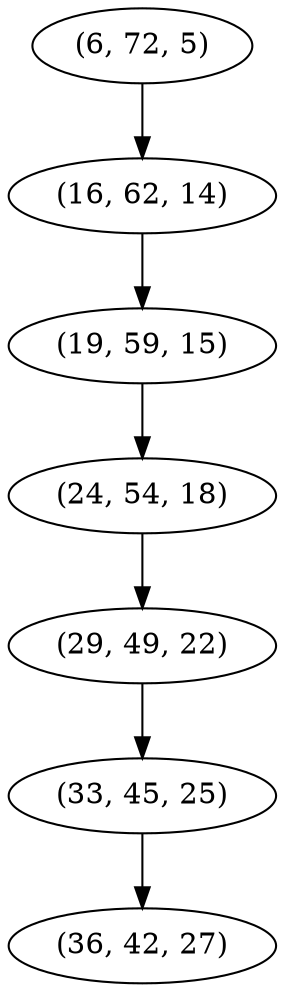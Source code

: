 digraph tree {
    "(6, 72, 5)";
    "(16, 62, 14)";
    "(19, 59, 15)";
    "(24, 54, 18)";
    "(29, 49, 22)";
    "(33, 45, 25)";
    "(36, 42, 27)";
    "(6, 72, 5)" -> "(16, 62, 14)";
    "(16, 62, 14)" -> "(19, 59, 15)";
    "(19, 59, 15)" -> "(24, 54, 18)";
    "(24, 54, 18)" -> "(29, 49, 22)";
    "(29, 49, 22)" -> "(33, 45, 25)";
    "(33, 45, 25)" -> "(36, 42, 27)";
}
